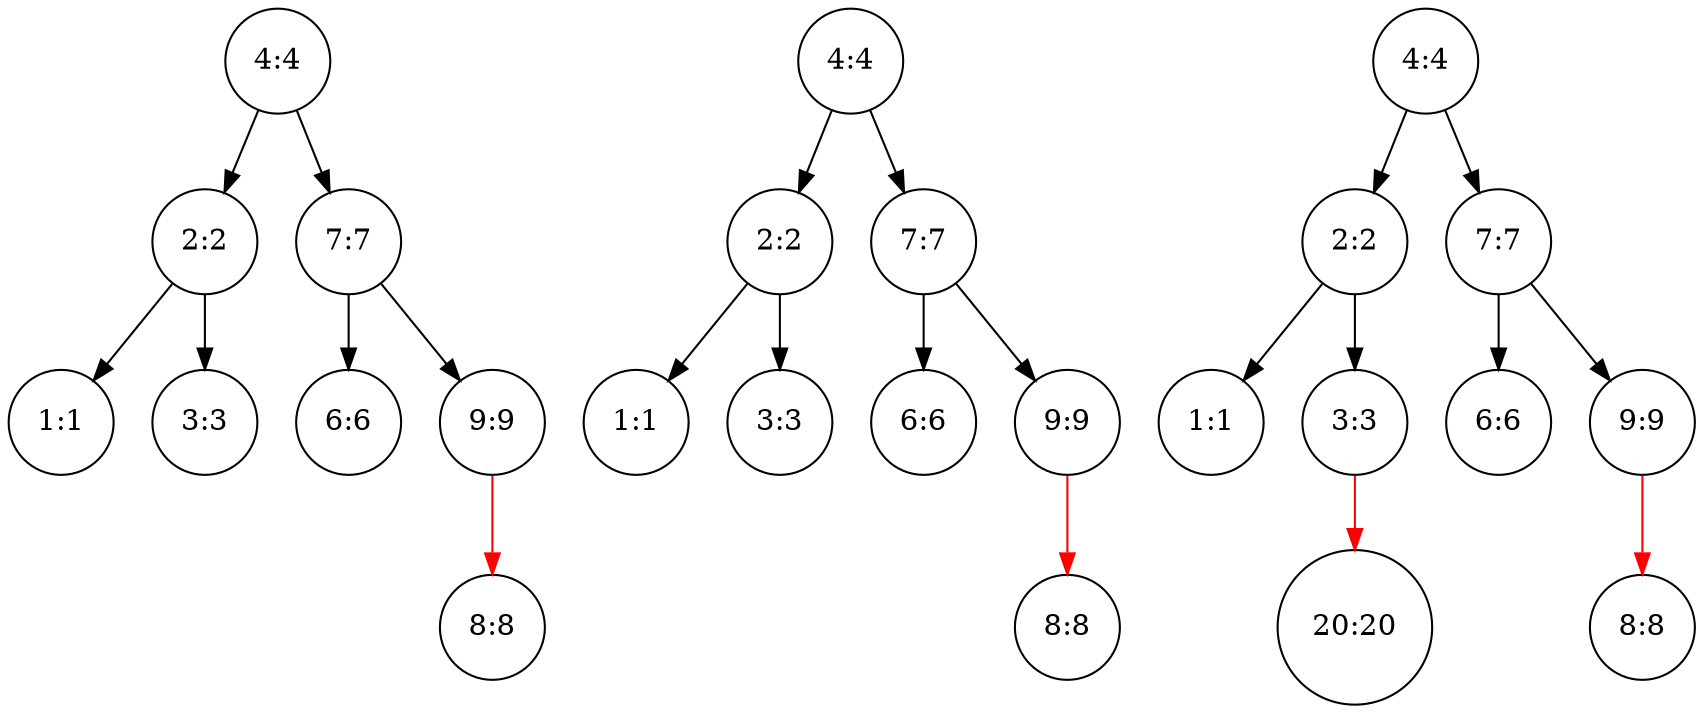 digraph G{no_44 [shape=circle,label="4:4"];no_24 [shape=circle,label="2:2"];no_14 [shape=circle,label="1:1"];no_34 [shape=circle,label="3:3"];no_74 [shape=circle,label="7:7"];no_64 [shape=circle,label="6:6"];no_94 [shape=circle,label="9:9"];no_84 [shape=circle,label="8:8"];no_44->no_24[color=black];no_44->no_74[color=black];no_24->no_14[color=black];no_24->no_34[color=black];no_74->no_64[color=black];no_74->no_94[color=black];no_94->no_84[color=red];no_45 [shape=circle,label="4:4"];no_25 [shape=circle,label="2:2"];no_15 [shape=circle,label="1:1"];no_35 [shape=circle,label="3:3"];no_75 [shape=circle,label="7:7"];no_65 [shape=circle,label="6:6"];no_95 [shape=circle,label="9:9"];no_85 [shape=circle,label="8:8"];no_45->no_25[color=black];no_45->no_75[color=black];no_25->no_15[color=black];no_25->no_35[color=black];no_75->no_65[color=black];no_75->no_95[color=black];no_95->no_85[color=red];no_46 [shape=circle,label="4:4"];no_26 [shape=circle,label="2:2"];no_16 [shape=circle,label="1:1"];no_36 [shape=circle,label="3:3"];no_206 [shape=circle,label="20:20"];no_76 [shape=circle,label="7:7"];no_66 [shape=circle,label="6:6"];no_96 [shape=circle,label="9:9"];no_86 [shape=circle,label="8:8"];no_46->no_26[color=black];no_46->no_76[color=black];no_26->no_16[color=black];no_26->no_36[color=black];no_36->no_206[color=red];no_76->no_66[color=black];no_76->no_96[color=black];no_96->no_86[color=red];}
